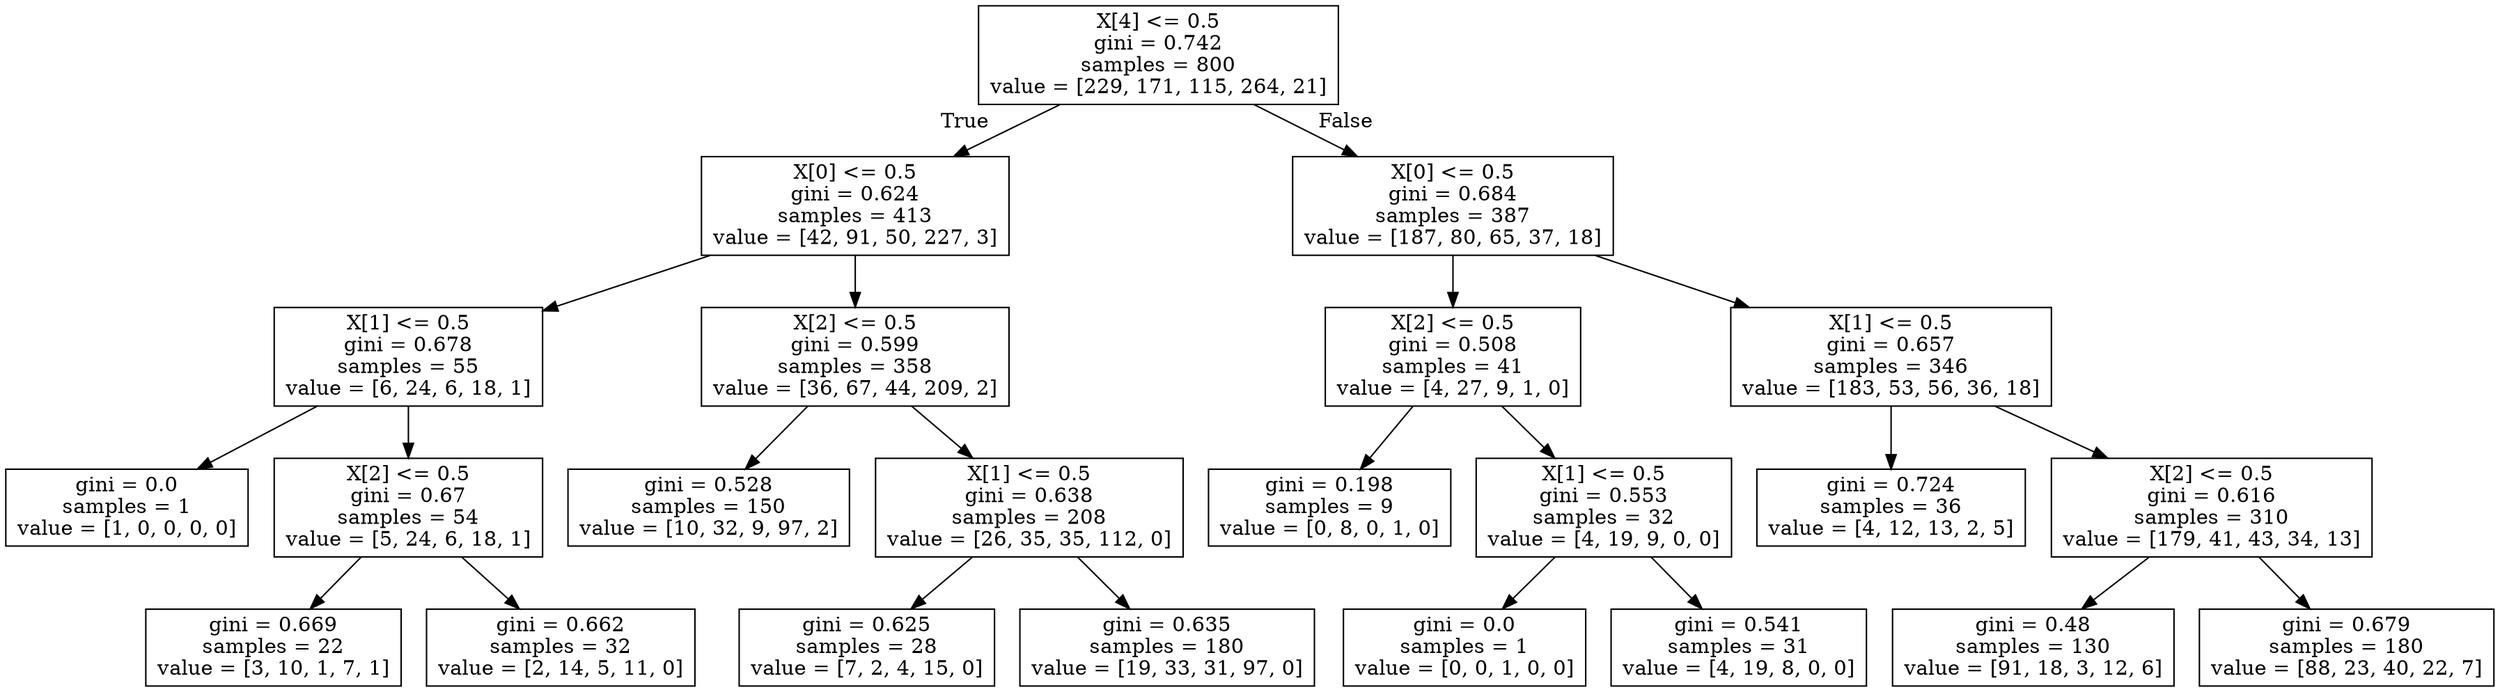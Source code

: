 digraph Tree {
node [shape=box] ;
0 [label="X[4] <= 0.5\ngini = 0.742\nsamples = 800\nvalue = [229, 171, 115, 264, 21]"] ;
1 [label="X[0] <= 0.5\ngini = 0.624\nsamples = 413\nvalue = [42, 91, 50, 227, 3]"] ;
0 -> 1 [labeldistance=2.5, labelangle=45, headlabel="True"] ;
2 [label="X[1] <= 0.5\ngini = 0.678\nsamples = 55\nvalue = [6, 24, 6, 18, 1]"] ;
1 -> 2 ;
3 [label="gini = 0.0\nsamples = 1\nvalue = [1, 0, 0, 0, 0]"] ;
2 -> 3 ;
4 [label="X[2] <= 0.5\ngini = 0.67\nsamples = 54\nvalue = [5, 24, 6, 18, 1]"] ;
2 -> 4 ;
5 [label="gini = 0.669\nsamples = 22\nvalue = [3, 10, 1, 7, 1]"] ;
4 -> 5 ;
6 [label="gini = 0.662\nsamples = 32\nvalue = [2, 14, 5, 11, 0]"] ;
4 -> 6 ;
7 [label="X[2] <= 0.5\ngini = 0.599\nsamples = 358\nvalue = [36, 67, 44, 209, 2]"] ;
1 -> 7 ;
8 [label="gini = 0.528\nsamples = 150\nvalue = [10, 32, 9, 97, 2]"] ;
7 -> 8 ;
9 [label="X[1] <= 0.5\ngini = 0.638\nsamples = 208\nvalue = [26, 35, 35, 112, 0]"] ;
7 -> 9 ;
10 [label="gini = 0.625\nsamples = 28\nvalue = [7, 2, 4, 15, 0]"] ;
9 -> 10 ;
11 [label="gini = 0.635\nsamples = 180\nvalue = [19, 33, 31, 97, 0]"] ;
9 -> 11 ;
12 [label="X[0] <= 0.5\ngini = 0.684\nsamples = 387\nvalue = [187, 80, 65, 37, 18]"] ;
0 -> 12 [labeldistance=2.5, labelangle=-45, headlabel="False"] ;
13 [label="X[2] <= 0.5\ngini = 0.508\nsamples = 41\nvalue = [4, 27, 9, 1, 0]"] ;
12 -> 13 ;
14 [label="gini = 0.198\nsamples = 9\nvalue = [0, 8, 0, 1, 0]"] ;
13 -> 14 ;
15 [label="X[1] <= 0.5\ngini = 0.553\nsamples = 32\nvalue = [4, 19, 9, 0, 0]"] ;
13 -> 15 ;
16 [label="gini = 0.0\nsamples = 1\nvalue = [0, 0, 1, 0, 0]"] ;
15 -> 16 ;
17 [label="gini = 0.541\nsamples = 31\nvalue = [4, 19, 8, 0, 0]"] ;
15 -> 17 ;
18 [label="X[1] <= 0.5\ngini = 0.657\nsamples = 346\nvalue = [183, 53, 56, 36, 18]"] ;
12 -> 18 ;
19 [label="gini = 0.724\nsamples = 36\nvalue = [4, 12, 13, 2, 5]"] ;
18 -> 19 ;
20 [label="X[2] <= 0.5\ngini = 0.616\nsamples = 310\nvalue = [179, 41, 43, 34, 13]"] ;
18 -> 20 ;
21 [label="gini = 0.48\nsamples = 130\nvalue = [91, 18, 3, 12, 6]"] ;
20 -> 21 ;
22 [label="gini = 0.679\nsamples = 180\nvalue = [88, 23, 40, 22, 7]"] ;
20 -> 22 ;
}